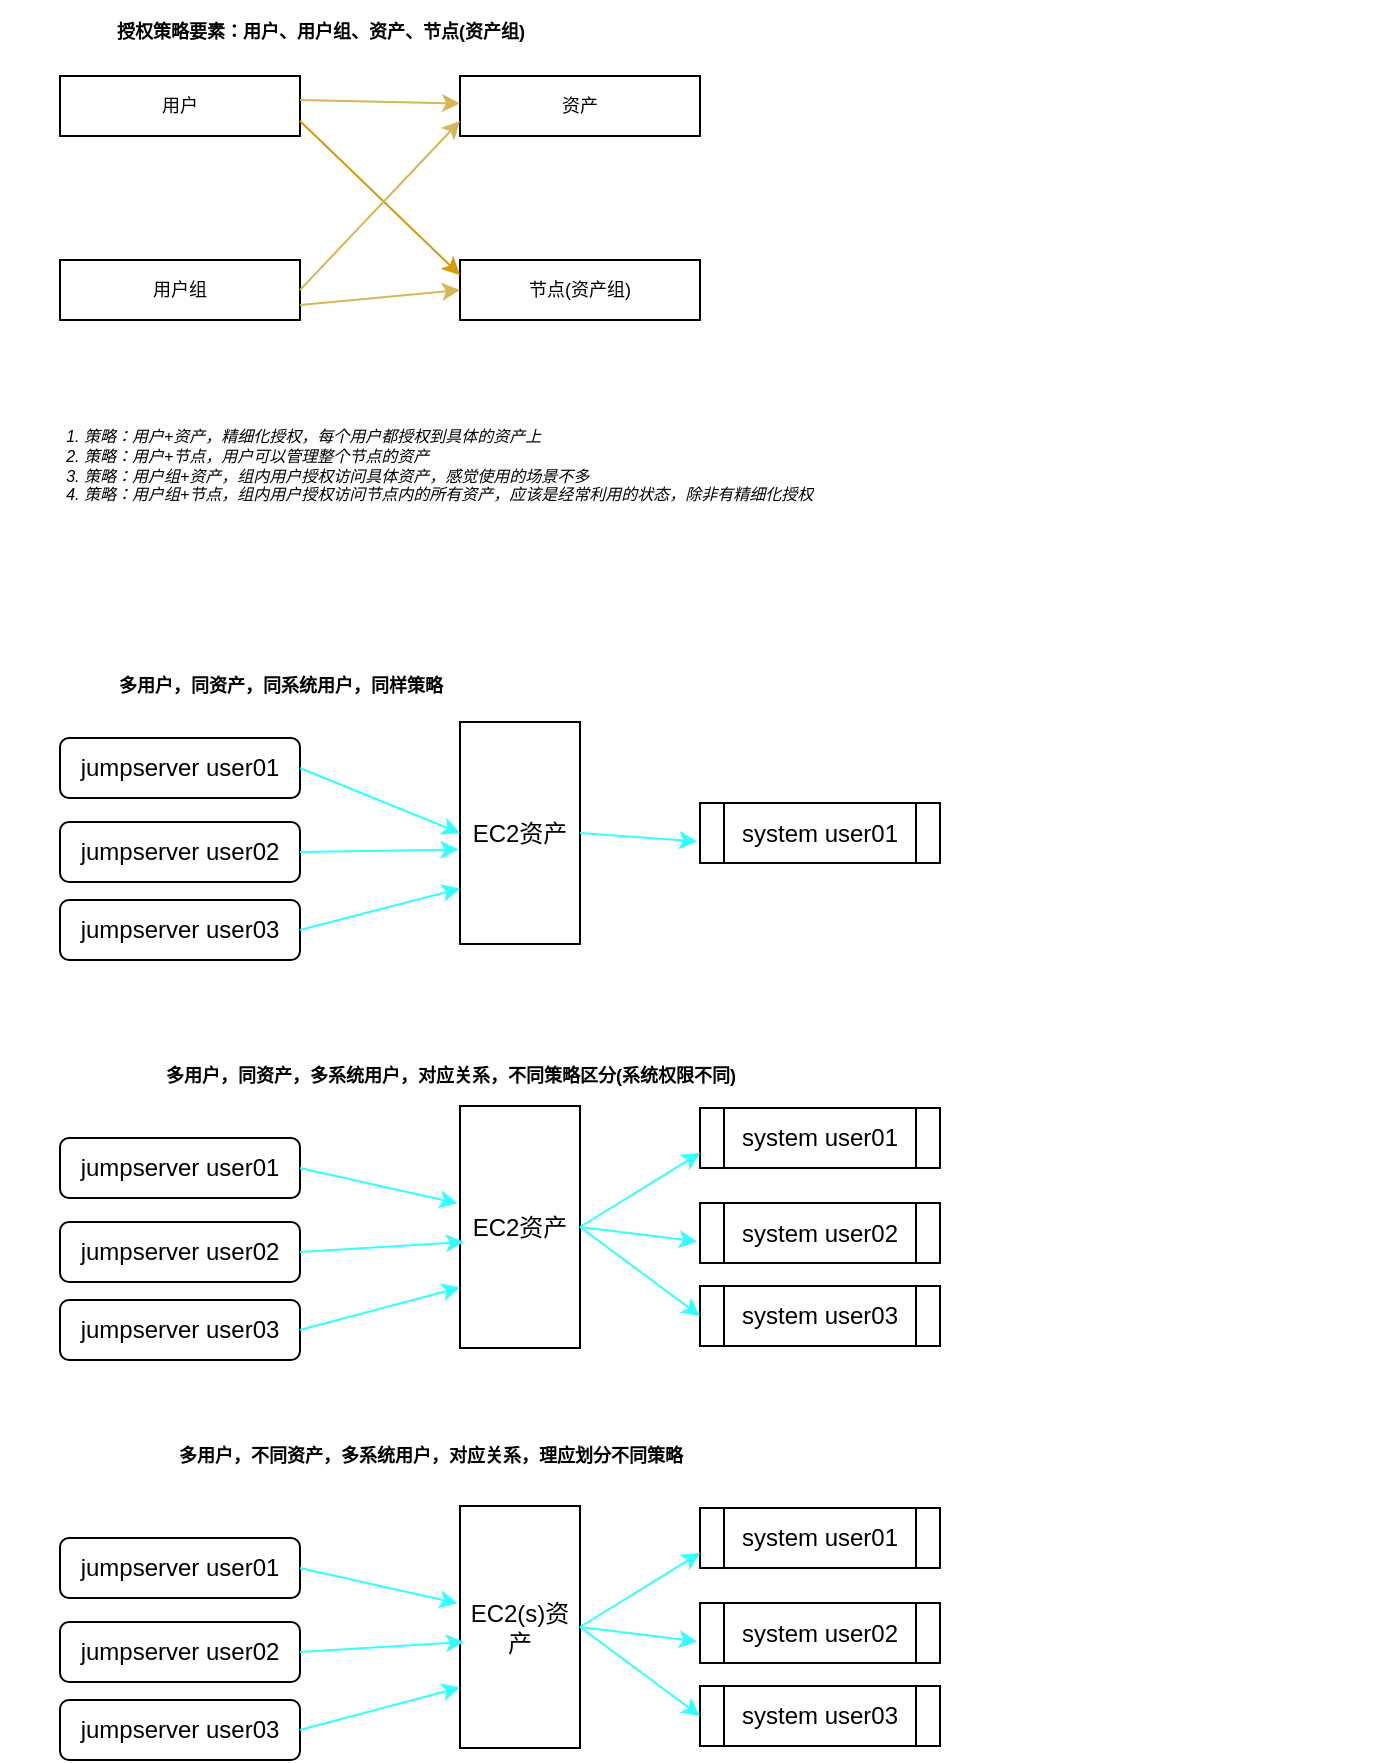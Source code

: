 <mxfile version="10.9.8" type="github"><diagram name="Page-1" id="c7488fd3-1785-93aa-aadb-54a6760d102a"><mxGraphModel dx="1052" dy="568" grid="1" gridSize="10" guides="1" tooltips="1" connect="1" arrows="1" fold="1" page="1" pageScale="1" pageWidth="850" pageHeight="1100" background="#ffffff" math="0" shadow="0"><root><mxCell id="0"/><mxCell id="1" parent="0"/><mxCell id="oWCG74ODgl99a8NCrIuh-1" value="EC2资产" style="rounded=0;whiteSpace=wrap;html=1;direction=south;" parent="1" vertex="1"><mxGeometry x="280" y="404" width="60" height="111" as="geometry"/></mxCell><mxCell id="oWCG74ODgl99a8NCrIuh-2" value="jumpserver user01" style="rounded=1;whiteSpace=wrap;html=1;aspect=fixed;" parent="1" vertex="1"><mxGeometry x="80" y="412" width="120" height="30" as="geometry"/></mxCell><mxCell id="oWCG74ODgl99a8NCrIuh-3" value="jumpserver user02" style="rounded=1;whiteSpace=wrap;html=1;" parent="1" vertex="1"><mxGeometry x="80" y="454" width="120" height="30" as="geometry"/></mxCell><mxCell id="oWCG74ODgl99a8NCrIuh-4" value="jumpserver user03" style="rounded=1;whiteSpace=wrap;html=1;" parent="1" vertex="1"><mxGeometry x="80" y="493" width="120" height="30" as="geometry"/></mxCell><mxCell id="oWCG74ODgl99a8NCrIuh-5" value="" style="endArrow=classic;html=1;entryX=0.5;entryY=1;entryDx=0;entryDy=0;exitX=1;exitY=0.5;exitDx=0;exitDy=0;rounded=1;fillColor=#ffe6cc;strokeColor=#33FFFF;" parent="1" source="oWCG74ODgl99a8NCrIuh-2" target="oWCG74ODgl99a8NCrIuh-1" edge="1"><mxGeometry width="50" height="50" relative="1" as="geometry"><mxPoint x="220" y="479" as="sourcePoint"/><mxPoint x="270" y="429" as="targetPoint"/></mxGeometry></mxCell><mxCell id="oWCG74ODgl99a8NCrIuh-6" value="" style="endArrow=classic;html=1;entryX=0.75;entryY=1;entryDx=0;entryDy=0;exitX=1;exitY=0.5;exitDx=0;exitDy=0;rounded=1;fillColor=#ffe6cc;strokeColor=#33FFFF;" parent="1" source="oWCG74ODgl99a8NCrIuh-4" target="oWCG74ODgl99a8NCrIuh-1" edge="1"><mxGeometry width="50" height="50" relative="1" as="geometry"><mxPoint x="210" y="464" as="sourcePoint"/><mxPoint x="350" y="534" as="targetPoint"/></mxGeometry></mxCell><mxCell id="oWCG74ODgl99a8NCrIuh-7" value="" style="endArrow=classic;html=1;entryX=0.574;entryY=1.012;entryDx=0;entryDy=0;exitX=1;exitY=0.5;exitDx=0;exitDy=0;rounded=1;fillColor=#ffe6cc;strokeColor=#33FFFF;entryPerimeter=0;" parent="1" source="oWCG74ODgl99a8NCrIuh-3" target="oWCG74ODgl99a8NCrIuh-1" edge="1"><mxGeometry width="50" height="50" relative="1" as="geometry"><mxPoint x="220" y="474" as="sourcePoint"/><mxPoint x="360" y="544" as="targetPoint"/></mxGeometry></mxCell><mxCell id="oWCG74ODgl99a8NCrIuh-8" value="system user01" style="shape=process;whiteSpace=wrap;html=1;backgroundOutline=1;" parent="1" vertex="1"><mxGeometry x="400" y="444.5" width="120" height="30" as="geometry"/></mxCell><mxCell id="oWCG74ODgl99a8NCrIuh-9" value="" style="endArrow=classic;html=1;strokeColor=#33FFFF;exitX=0.5;exitY=0;exitDx=0;exitDy=0;entryX=-0.012;entryY=0.64;entryDx=0;entryDy=0;entryPerimeter=0;" parent="1" source="oWCG74ODgl99a8NCrIuh-1" target="oWCG74ODgl99a8NCrIuh-8" edge="1"><mxGeometry width="50" height="50" relative="1" as="geometry"><mxPoint x="460" y="549" as="sourcePoint"/><mxPoint x="510" y="499" as="targetPoint"/></mxGeometry></mxCell><mxCell id="Jfrd3gmUGYcLCgESsudd-1" value="多用户，同资产，同系统用户，同样策略" style="text;strokeColor=none;fillColor=none;html=1;fontSize=9;fontStyle=1;verticalAlign=middle;align=center;" vertex="1" parent="1"><mxGeometry x="80" y="370.5" width="220" height="30" as="geometry"/></mxCell><mxCell id="Jfrd3gmUGYcLCgESsudd-2" value="EC2资产" style="rounded=0;whiteSpace=wrap;html=1;direction=south;" vertex="1" parent="1"><mxGeometry x="280" y="596" width="60" height="121" as="geometry"/></mxCell><mxCell id="Jfrd3gmUGYcLCgESsudd-3" value="jumpserver user01" style="rounded=1;whiteSpace=wrap;html=1;aspect=fixed;" vertex="1" parent="1"><mxGeometry x="80" y="612" width="120" height="30" as="geometry"/></mxCell><mxCell id="Jfrd3gmUGYcLCgESsudd-4" value="jumpserver user02" style="rounded=1;whiteSpace=wrap;html=1;" vertex="1" parent="1"><mxGeometry x="80" y="654" width="120" height="30" as="geometry"/></mxCell><mxCell id="Jfrd3gmUGYcLCgESsudd-5" value="jumpserver user03" style="rounded=1;whiteSpace=wrap;html=1;" vertex="1" parent="1"><mxGeometry x="80" y="693" width="120" height="30" as="geometry"/></mxCell><mxCell id="Jfrd3gmUGYcLCgESsudd-6" value="" style="endArrow=classic;html=1;entryX=0.402;entryY=1.021;entryDx=0;entryDy=0;exitX=1;exitY=0.5;exitDx=0;exitDy=0;rounded=1;fillColor=#ffe6cc;strokeColor=#33FFFF;entryPerimeter=0;" edge="1" parent="1" source="Jfrd3gmUGYcLCgESsudd-3" target="Jfrd3gmUGYcLCgESsudd-2"><mxGeometry width="50" height="50" relative="1" as="geometry"><mxPoint x="220" y="679" as="sourcePoint"/><mxPoint x="270" y="629" as="targetPoint"/></mxGeometry></mxCell><mxCell id="Jfrd3gmUGYcLCgESsudd-7" value="" style="endArrow=classic;html=1;entryX=0.75;entryY=1;entryDx=0;entryDy=0;exitX=1;exitY=0.5;exitDx=0;exitDy=0;rounded=1;fillColor=#ffe6cc;strokeColor=#33FFFF;" edge="1" parent="1" source="Jfrd3gmUGYcLCgESsudd-5" target="Jfrd3gmUGYcLCgESsudd-2"><mxGeometry width="50" height="50" relative="1" as="geometry"><mxPoint x="210" y="664" as="sourcePoint"/><mxPoint x="350" y="734" as="targetPoint"/></mxGeometry></mxCell><mxCell id="Jfrd3gmUGYcLCgESsudd-8" value="" style="endArrow=classic;html=1;exitX=1;exitY=0.5;exitDx=0;exitDy=0;rounded=1;fillColor=#ffe6cc;strokeColor=#33FFFF;entryX=0.562;entryY=0.967;entryDx=0;entryDy=0;entryPerimeter=0;" edge="1" parent="1" source="Jfrd3gmUGYcLCgESsudd-4" target="Jfrd3gmUGYcLCgESsudd-2"><mxGeometry width="50" height="50" relative="1" as="geometry"><mxPoint x="220" y="674" as="sourcePoint"/><mxPoint x="270" y="652" as="targetPoint"/></mxGeometry></mxCell><mxCell id="Jfrd3gmUGYcLCgESsudd-9" value="system user02" style="shape=process;whiteSpace=wrap;html=1;backgroundOutline=1;" vertex="1" parent="1"><mxGeometry x="400" y="644.5" width="120" height="30" as="geometry"/></mxCell><mxCell id="Jfrd3gmUGYcLCgESsudd-10" value="" style="endArrow=classic;html=1;strokeColor=#33FFFF;exitX=0.5;exitY=0;exitDx=0;exitDy=0;entryX=-0.012;entryY=0.64;entryDx=0;entryDy=0;entryPerimeter=0;" edge="1" parent="1" source="Jfrd3gmUGYcLCgESsudd-2" target="Jfrd3gmUGYcLCgESsudd-9"><mxGeometry width="50" height="50" relative="1" as="geometry"><mxPoint x="460" y="749" as="sourcePoint"/><mxPoint x="510" y="699" as="targetPoint"/></mxGeometry></mxCell><mxCell id="Jfrd3gmUGYcLCgESsudd-11" value="system user03" style="shape=process;whiteSpace=wrap;html=1;backgroundOutline=1;" vertex="1" parent="1"><mxGeometry x="400" y="686" width="120" height="30" as="geometry"/></mxCell><mxCell id="Jfrd3gmUGYcLCgESsudd-12" value="system user01" style="shape=process;whiteSpace=wrap;html=1;backgroundOutline=1;" vertex="1" parent="1"><mxGeometry x="400" y="597" width="120" height="30" as="geometry"/></mxCell><mxCell id="Jfrd3gmUGYcLCgESsudd-13" value="" style="endArrow=classic;html=1;strokeColor=#33FFFF;exitX=0.5;exitY=0;exitDx=0;exitDy=0;entryX=0;entryY=0.75;entryDx=0;entryDy=0;" edge="1" parent="1" source="Jfrd3gmUGYcLCgESsudd-2" target="Jfrd3gmUGYcLCgESsudd-12"><mxGeometry width="50" height="50" relative="1" as="geometry"><mxPoint x="350" y="670" as="sourcePoint"/><mxPoint x="409" y="674" as="targetPoint"/></mxGeometry></mxCell><mxCell id="Jfrd3gmUGYcLCgESsudd-14" value="" style="endArrow=classic;html=1;strokeColor=#33FFFF;exitX=0.5;exitY=0;exitDx=0;exitDy=0;entryX=0;entryY=0.5;entryDx=0;entryDy=0;" edge="1" parent="1" source="Jfrd3gmUGYcLCgESsudd-2" target="Jfrd3gmUGYcLCgESsudd-11"><mxGeometry width="50" height="50" relative="1" as="geometry"><mxPoint x="360" y="680" as="sourcePoint"/><mxPoint x="419" y="684" as="targetPoint"/></mxGeometry></mxCell><mxCell id="Jfrd3gmUGYcLCgESsudd-15" value="多用户，同资产，多系统用户，对应关系，不同策略区分(系统权限不同)" style="text;strokeColor=none;fillColor=none;html=1;fontSize=9;fontStyle=1;verticalAlign=middle;align=center;" vertex="1" parent="1"><mxGeometry x="80" y="566" width="390" height="30" as="geometry"/></mxCell><mxCell id="Jfrd3gmUGYcLCgESsudd-16" value="EC2(s)资产" style="rounded=0;whiteSpace=wrap;html=1;direction=south;" vertex="1" parent="1"><mxGeometry x="280" y="796" width="60" height="121" as="geometry"/></mxCell><mxCell id="Jfrd3gmUGYcLCgESsudd-17" value="jumpserver user01" style="rounded=1;whiteSpace=wrap;html=1;aspect=fixed;" vertex="1" parent="1"><mxGeometry x="80" y="812" width="120" height="30" as="geometry"/></mxCell><mxCell id="Jfrd3gmUGYcLCgESsudd-18" value="jumpserver user02" style="rounded=1;whiteSpace=wrap;html=1;" vertex="1" parent="1"><mxGeometry x="80" y="854" width="120" height="30" as="geometry"/></mxCell><mxCell id="Jfrd3gmUGYcLCgESsudd-19" value="jumpserver user03" style="rounded=1;whiteSpace=wrap;html=1;" vertex="1" parent="1"><mxGeometry x="80" y="893" width="120" height="30" as="geometry"/></mxCell><mxCell id="Jfrd3gmUGYcLCgESsudd-20" value="" style="endArrow=classic;html=1;entryX=0.402;entryY=1.021;entryDx=0;entryDy=0;exitX=1;exitY=0.5;exitDx=0;exitDy=0;rounded=1;fillColor=#ffe6cc;strokeColor=#33FFFF;entryPerimeter=0;" edge="1" parent="1" source="Jfrd3gmUGYcLCgESsudd-17" target="Jfrd3gmUGYcLCgESsudd-16"><mxGeometry width="50" height="50" relative="1" as="geometry"><mxPoint x="220" y="879" as="sourcePoint"/><mxPoint x="270" y="829" as="targetPoint"/></mxGeometry></mxCell><mxCell id="Jfrd3gmUGYcLCgESsudd-21" value="" style="endArrow=classic;html=1;entryX=0.75;entryY=1;entryDx=0;entryDy=0;exitX=1;exitY=0.5;exitDx=0;exitDy=0;rounded=1;fillColor=#ffe6cc;strokeColor=#33FFFF;" edge="1" parent="1" source="Jfrd3gmUGYcLCgESsudd-19" target="Jfrd3gmUGYcLCgESsudd-16"><mxGeometry width="50" height="50" relative="1" as="geometry"><mxPoint x="210" y="864" as="sourcePoint"/><mxPoint x="350" y="934" as="targetPoint"/></mxGeometry></mxCell><mxCell id="Jfrd3gmUGYcLCgESsudd-22" value="" style="endArrow=classic;html=1;exitX=1;exitY=0.5;exitDx=0;exitDy=0;rounded=1;fillColor=#ffe6cc;strokeColor=#33FFFF;entryX=0.562;entryY=0.967;entryDx=0;entryDy=0;entryPerimeter=0;" edge="1" parent="1" source="Jfrd3gmUGYcLCgESsudd-18" target="Jfrd3gmUGYcLCgESsudd-16"><mxGeometry width="50" height="50" relative="1" as="geometry"><mxPoint x="220" y="874" as="sourcePoint"/><mxPoint x="270" y="852" as="targetPoint"/></mxGeometry></mxCell><mxCell id="Jfrd3gmUGYcLCgESsudd-23" value="system user02" style="shape=process;whiteSpace=wrap;html=1;backgroundOutline=1;" vertex="1" parent="1"><mxGeometry x="400" y="844.5" width="120" height="30" as="geometry"/></mxCell><mxCell id="Jfrd3gmUGYcLCgESsudd-24" value="" style="endArrow=classic;html=1;strokeColor=#33FFFF;exitX=0.5;exitY=0;exitDx=0;exitDy=0;entryX=-0.012;entryY=0.64;entryDx=0;entryDy=0;entryPerimeter=0;" edge="1" parent="1" source="Jfrd3gmUGYcLCgESsudd-16" target="Jfrd3gmUGYcLCgESsudd-23"><mxGeometry width="50" height="50" relative="1" as="geometry"><mxPoint x="460" y="949" as="sourcePoint"/><mxPoint x="510" y="899" as="targetPoint"/></mxGeometry></mxCell><mxCell id="Jfrd3gmUGYcLCgESsudd-25" value="system user03" style="shape=process;whiteSpace=wrap;html=1;backgroundOutline=1;" vertex="1" parent="1"><mxGeometry x="400" y="886" width="120" height="30" as="geometry"/></mxCell><mxCell id="Jfrd3gmUGYcLCgESsudd-26" value="system user01" style="shape=process;whiteSpace=wrap;html=1;backgroundOutline=1;" vertex="1" parent="1"><mxGeometry x="400" y="797" width="120" height="30" as="geometry"/></mxCell><mxCell id="Jfrd3gmUGYcLCgESsudd-27" value="" style="endArrow=classic;html=1;strokeColor=#33FFFF;exitX=0.5;exitY=0;exitDx=0;exitDy=0;entryX=0;entryY=0.75;entryDx=0;entryDy=0;" edge="1" parent="1" source="Jfrd3gmUGYcLCgESsudd-16" target="Jfrd3gmUGYcLCgESsudd-26"><mxGeometry width="50" height="50" relative="1" as="geometry"><mxPoint x="350" y="870" as="sourcePoint"/><mxPoint x="409" y="874" as="targetPoint"/></mxGeometry></mxCell><mxCell id="Jfrd3gmUGYcLCgESsudd-28" value="" style="endArrow=classic;html=1;strokeColor=#33FFFF;exitX=0.5;exitY=0;exitDx=0;exitDy=0;entryX=0;entryY=0.5;entryDx=0;entryDy=0;" edge="1" parent="1" source="Jfrd3gmUGYcLCgESsudd-16" target="Jfrd3gmUGYcLCgESsudd-25"><mxGeometry width="50" height="50" relative="1" as="geometry"><mxPoint x="360" y="880" as="sourcePoint"/><mxPoint x="419" y="884" as="targetPoint"/></mxGeometry></mxCell><mxCell id="Jfrd3gmUGYcLCgESsudd-29" value="多用户，不同资产，多系统用户，对应关系，理应划分不同策略" style="text;strokeColor=none;fillColor=none;html=1;fontSize=9;fontStyle=1;verticalAlign=middle;align=center;" vertex="1" parent="1"><mxGeometry x="80" y="755.5" width="370" height="30" as="geometry"/></mxCell><mxCell id="Jfrd3gmUGYcLCgESsudd-44" value="授权策略要素：用户、用户组、资产、节点(资产组)" style="text;strokeColor=none;fillColor=none;html=1;fontSize=9;fontStyle=1;verticalAlign=middle;align=center;" vertex="1" parent="1"><mxGeometry x="100" y="43.5" width="220" height="30" as="geometry"/></mxCell><mxCell id="Jfrd3gmUGYcLCgESsudd-46" value="用户" style="rounded=0;whiteSpace=wrap;html=1;fontSize=9;" vertex="1" parent="1"><mxGeometry x="80" y="81" width="120" height="30" as="geometry"/></mxCell><mxCell id="Jfrd3gmUGYcLCgESsudd-49" value="用户组" style="rounded=0;whiteSpace=wrap;html=1;fontSize=9;" vertex="1" parent="1"><mxGeometry x="80" y="173" width="120" height="30" as="geometry"/></mxCell><mxCell id="Jfrd3gmUGYcLCgESsudd-51" value="节点(资产组)" style="rounded=0;whiteSpace=wrap;html=1;fontSize=9;" vertex="1" parent="1"><mxGeometry x="280" y="173" width="120" height="30" as="geometry"/></mxCell><mxCell id="Jfrd3gmUGYcLCgESsudd-47" value="资产" style="rounded=0;whiteSpace=wrap;html=1;fontSize=9;" vertex="1" parent="1"><mxGeometry x="280" y="81" width="120" height="30" as="geometry"/></mxCell><mxCell id="Jfrd3gmUGYcLCgESsudd-55" value="" style="endArrow=classic;html=1;entryX=0;entryY=0.25;entryDx=0;entryDy=0;exitX=1;exitY=0.75;exitDx=0;exitDy=0;rounded=1;fillColor=#ffe6cc;strokeColor=#d79b00;" edge="1" parent="1" source="Jfrd3gmUGYcLCgESsudd-46" target="Jfrd3gmUGYcLCgESsudd-51"><mxGeometry width="50" height="50" relative="1" as="geometry"><mxPoint x="200" y="194" as="sourcePoint"/><mxPoint x="280" y="173" as="targetPoint"/></mxGeometry></mxCell><mxCell id="Jfrd3gmUGYcLCgESsudd-56" value="" style="endArrow=classic;html=1;rounded=1;fillColor=#fff2cc;strokeColor=#d6b656;" edge="1" parent="1" target="Jfrd3gmUGYcLCgESsudd-47"><mxGeometry width="50" height="50" relative="1" as="geometry"><mxPoint x="200" y="93" as="sourcePoint"/><mxPoint x="270" y="85.5" as="targetPoint"/></mxGeometry></mxCell><mxCell id="Jfrd3gmUGYcLCgESsudd-57" value="" style="endArrow=classic;html=1;rounded=1;fillColor=#fff2cc;strokeColor=#d6b656;exitX=1;exitY=0.75;exitDx=0;exitDy=0;entryX=0;entryY=0.5;entryDx=0;entryDy=0;" edge="1" parent="1" source="Jfrd3gmUGYcLCgESsudd-49" target="Jfrd3gmUGYcLCgESsudd-51"><mxGeometry width="50" height="50" relative="1" as="geometry"><mxPoint x="200" y="189" as="sourcePoint"/><mxPoint x="290" y="188.714" as="targetPoint"/></mxGeometry></mxCell><mxCell id="Jfrd3gmUGYcLCgESsudd-58" value="" style="endArrow=classic;html=1;rounded=1;fillColor=#fff2cc;strokeColor=#d6b656;exitX=1;exitY=0.5;exitDx=0;exitDy=0;entryX=0;entryY=0.75;entryDx=0;entryDy=0;" edge="1" parent="1" source="Jfrd3gmUGYcLCgESsudd-49" target="Jfrd3gmUGYcLCgESsudd-47"><mxGeometry width="50" height="50" relative="1" as="geometry"><mxPoint x="220" y="113" as="sourcePoint"/><mxPoint x="300" y="114.714" as="targetPoint"/></mxGeometry></mxCell><mxCell id="Jfrd3gmUGYcLCgESsudd-60" value="&lt;ol style=&quot;font-size: 8px&quot;&gt;&lt;li style=&quot;font-size: 8px&quot;&gt;策略：用户+资产，精细化授权，每个用户都授权到具体的资产上&lt;/li&gt;&lt;li style=&quot;font-size: 8px&quot;&gt;策略：用户+节点，用户可以管理整个节点的资产&lt;/li&gt;&lt;li style=&quot;font-size: 8px&quot;&gt;策略：用户组+资产，组内用户授权访问具体资产，感觉使用的场景不多&lt;/li&gt;&lt;li style=&quot;font-size: 8px&quot;&gt;策略：用户组+节点，组内用户授权访问节点内的所有资产，应该是经常利用的状态，除非有精细化授权&lt;/li&gt;&lt;/ol&gt;" style="text;strokeColor=none;fillColor=#ffffff;html=1;whiteSpace=wrap;verticalAlign=middle;overflow=hidden;fontSize=8;align=left;labelPosition=center;verticalLabelPosition=middle;labelBackgroundColor=#ffffff;glass=0;rounded=0;spacingTop=4;spacingBottom=8;labelBorderColor=none;fontStyle=2" vertex="1" parent="1"><mxGeometry x="50" y="216" width="690" height="123" as="geometry"/></mxCell></root></mxGraphModel></diagram></mxfile>